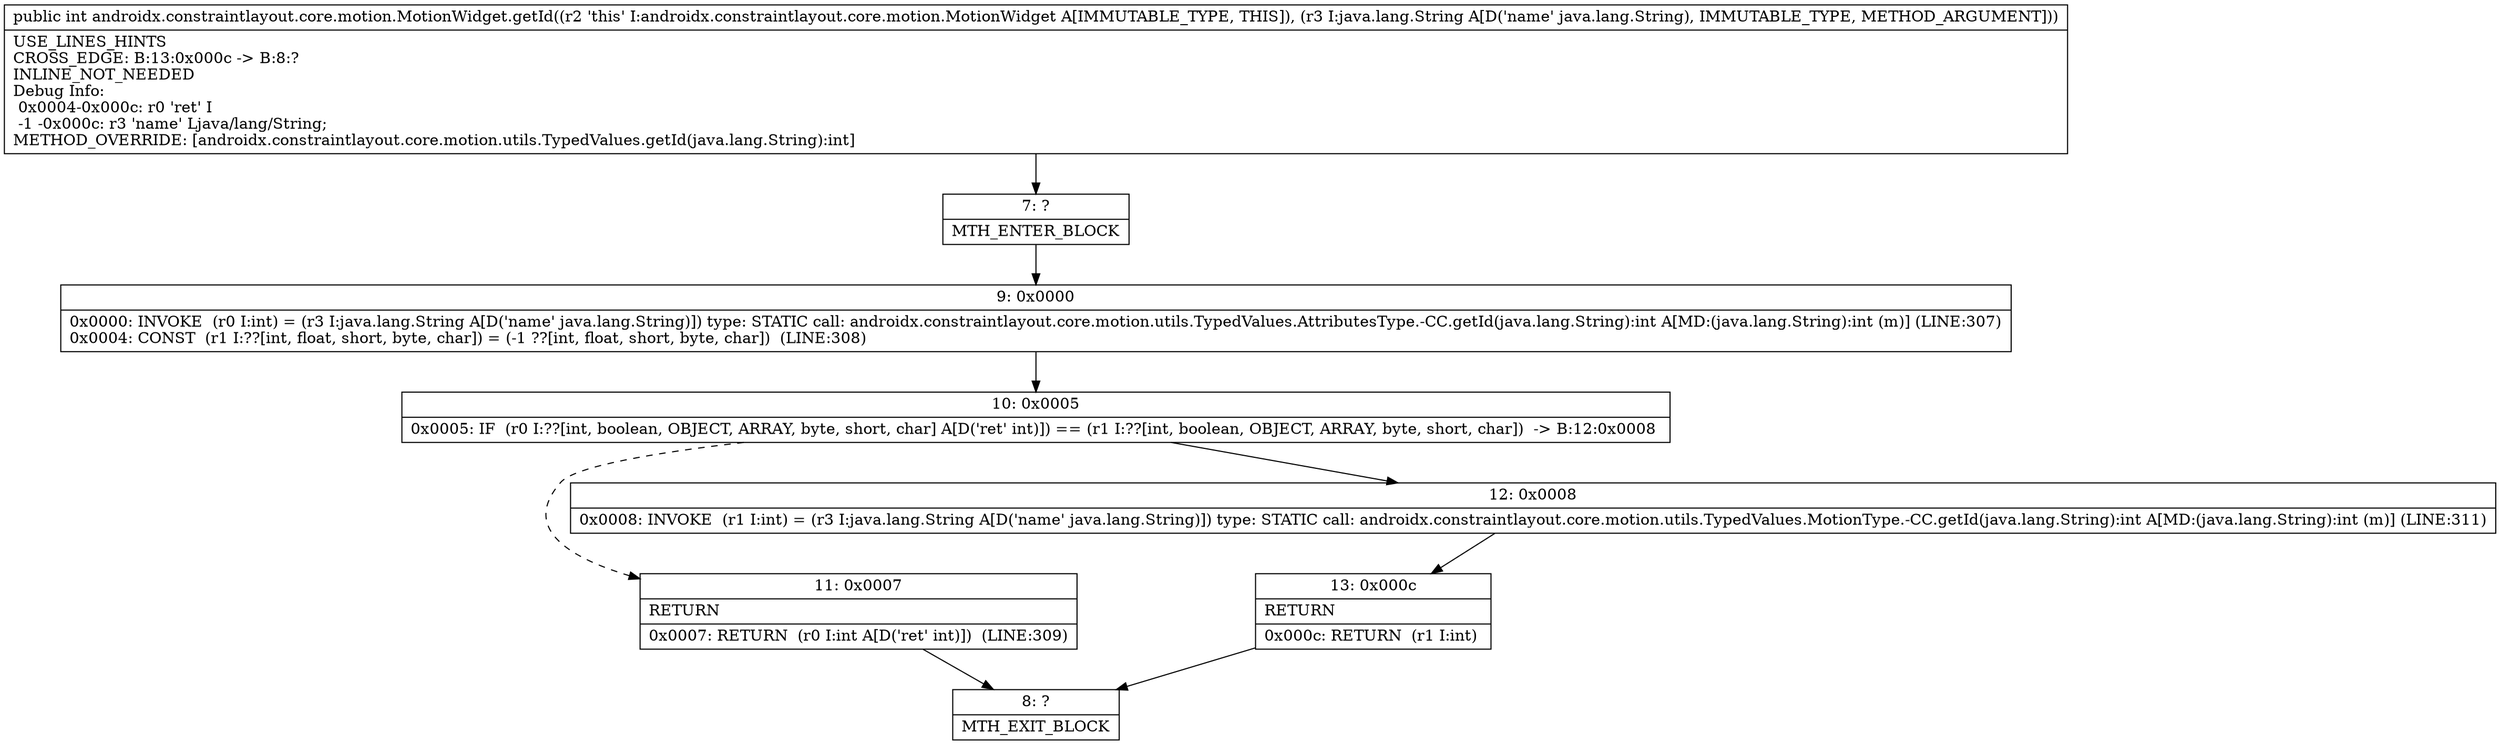 digraph "CFG forandroidx.constraintlayout.core.motion.MotionWidget.getId(Ljava\/lang\/String;)I" {
Node_7 [shape=record,label="{7\:\ ?|MTH_ENTER_BLOCK\l}"];
Node_9 [shape=record,label="{9\:\ 0x0000|0x0000: INVOKE  (r0 I:int) = (r3 I:java.lang.String A[D('name' java.lang.String)]) type: STATIC call: androidx.constraintlayout.core.motion.utils.TypedValues.AttributesType.\-CC.getId(java.lang.String):int A[MD:(java.lang.String):int (m)] (LINE:307)\l0x0004: CONST  (r1 I:??[int, float, short, byte, char]) = (\-1 ??[int, float, short, byte, char])  (LINE:308)\l}"];
Node_10 [shape=record,label="{10\:\ 0x0005|0x0005: IF  (r0 I:??[int, boolean, OBJECT, ARRAY, byte, short, char] A[D('ret' int)]) == (r1 I:??[int, boolean, OBJECT, ARRAY, byte, short, char])  \-\> B:12:0x0008 \l}"];
Node_11 [shape=record,label="{11\:\ 0x0007|RETURN\l|0x0007: RETURN  (r0 I:int A[D('ret' int)])  (LINE:309)\l}"];
Node_8 [shape=record,label="{8\:\ ?|MTH_EXIT_BLOCK\l}"];
Node_12 [shape=record,label="{12\:\ 0x0008|0x0008: INVOKE  (r1 I:int) = (r3 I:java.lang.String A[D('name' java.lang.String)]) type: STATIC call: androidx.constraintlayout.core.motion.utils.TypedValues.MotionType.\-CC.getId(java.lang.String):int A[MD:(java.lang.String):int (m)] (LINE:311)\l}"];
Node_13 [shape=record,label="{13\:\ 0x000c|RETURN\l|0x000c: RETURN  (r1 I:int) \l}"];
MethodNode[shape=record,label="{public int androidx.constraintlayout.core.motion.MotionWidget.getId((r2 'this' I:androidx.constraintlayout.core.motion.MotionWidget A[IMMUTABLE_TYPE, THIS]), (r3 I:java.lang.String A[D('name' java.lang.String), IMMUTABLE_TYPE, METHOD_ARGUMENT]))  | USE_LINES_HINTS\lCROSS_EDGE: B:13:0x000c \-\> B:8:?\lINLINE_NOT_NEEDED\lDebug Info:\l  0x0004\-0x000c: r0 'ret' I\l  \-1 \-0x000c: r3 'name' Ljava\/lang\/String;\lMETHOD_OVERRIDE: [androidx.constraintlayout.core.motion.utils.TypedValues.getId(java.lang.String):int]\l}"];
MethodNode -> Node_7;Node_7 -> Node_9;
Node_9 -> Node_10;
Node_10 -> Node_11[style=dashed];
Node_10 -> Node_12;
Node_11 -> Node_8;
Node_12 -> Node_13;
Node_13 -> Node_8;
}

